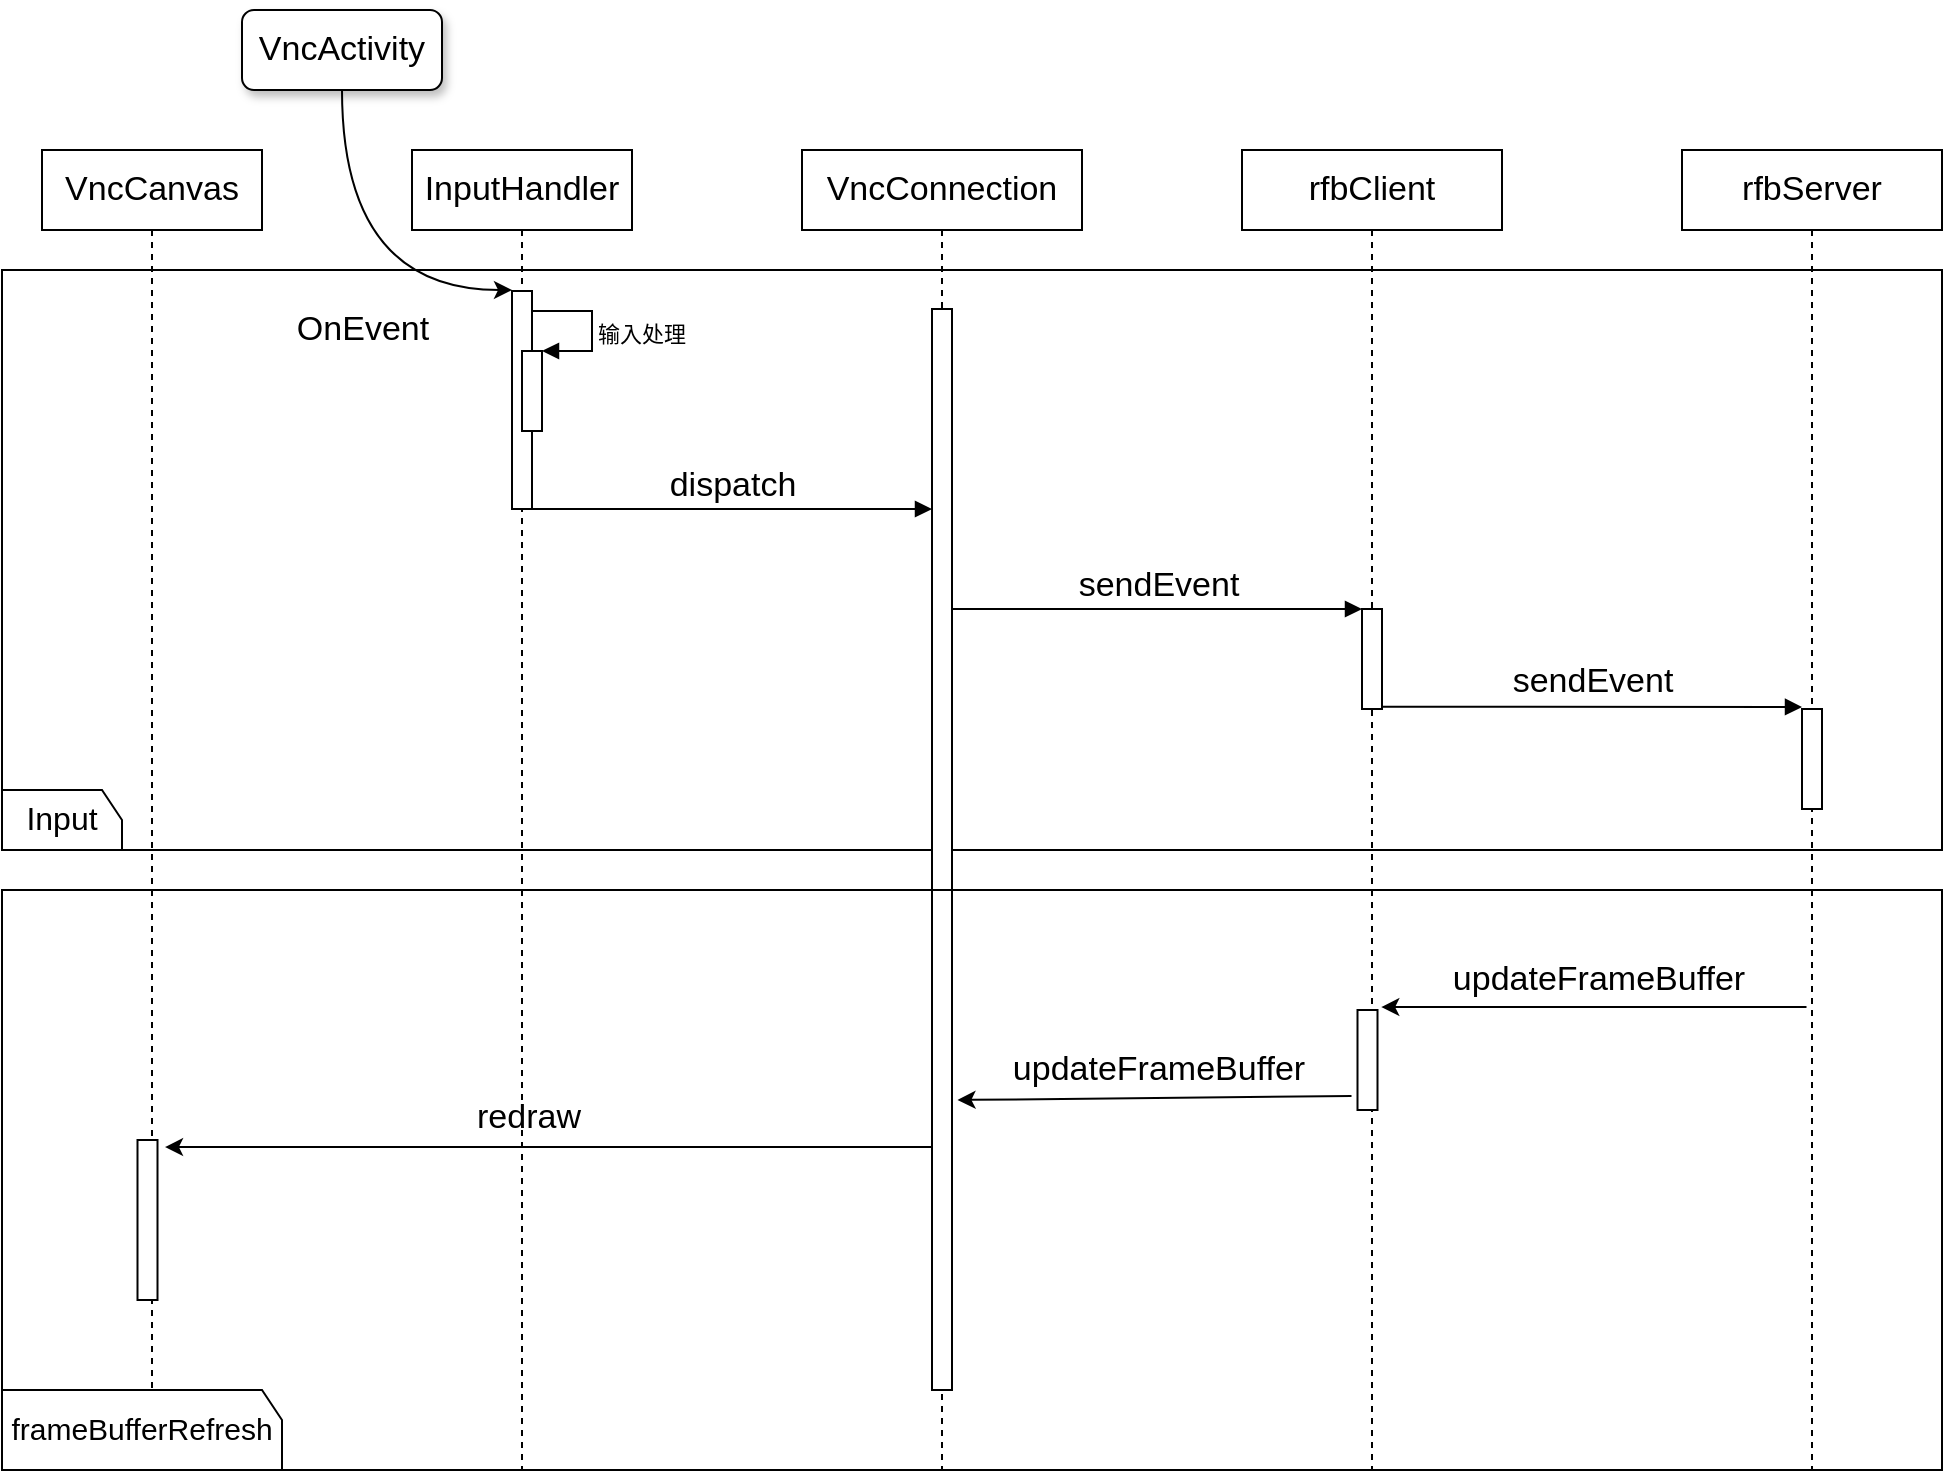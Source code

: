 <mxfile version="14.5.1" type="device"><diagram id="14YqkaZE0Wn633JTXXV0" name="第 1 页"><mxGraphModel dx="1338" dy="863" grid="1" gridSize="10" guides="1" tooltips="1" connect="1" arrows="1" fold="1" page="1" pageScale="1" pageWidth="2336" pageHeight="1654" math="0" shadow="0"><root><mxCell id="0"/><mxCell id="1" parent="0"/><mxCell id="8Z02aHEC9XzQzd0-dj-J-32" value="" style="endArrow=classic;html=1;fontFamily=Helvetica;fontSize=17;entryX=1.375;entryY=0.044;entryDx=0;entryDy=0;entryPerimeter=0;" edge="1" parent="1" target="8Z02aHEC9XzQzd0-dj-J-31"><mxGeometry width="50" height="50" relative="1" as="geometry"><mxPoint x="547.25" y="638.52" as="sourcePoint"/><mxPoint x="267.75" y="625" as="targetPoint"/></mxGeometry></mxCell><mxCell id="8Z02aHEC9XzQzd0-dj-J-24" value="&lt;font style=&quot;font-size: 16px&quot;&gt;Input&lt;/font&gt;" style="shape=umlFrame;whiteSpace=wrap;html=1;fontFamily=Helvetica;fontSize=17;width=60;height=30;flipV=1;" vertex="1" parent="1"><mxGeometry x="80" y="200" width="970" height="290" as="geometry"/></mxCell><mxCell id="8Z02aHEC9XzQzd0-dj-J-1" value="VncCanvas" style="shape=umlLifeline;perimeter=lifelinePerimeter;whiteSpace=wrap;html=1;container=1;collapsible=0;recursiveResize=0;outlineConnect=0;fontSize=17;fontFamily=Helvetica;" vertex="1" parent="1"><mxGeometry x="100" y="140" width="110" height="660" as="geometry"/></mxCell><mxCell id="8Z02aHEC9XzQzd0-dj-J-31" value="" style="html=1;points=[];perimeter=orthogonalPerimeter;fontFamily=Helvetica;fontSize=17;" vertex="1" parent="8Z02aHEC9XzQzd0-dj-J-1"><mxGeometry x="47.75" y="495" width="10" height="80" as="geometry"/></mxCell><mxCell id="8Z02aHEC9XzQzd0-dj-J-2" value="InputHandler" style="shape=umlLifeline;perimeter=lifelinePerimeter;whiteSpace=wrap;html=1;container=0;collapsible=0;recursiveResize=0;outlineConnect=0;fontSize=17;fontFamily=Helvetica;" vertex="1" parent="1"><mxGeometry x="285" y="140" width="110" height="660" as="geometry"/></mxCell><mxCell id="8Z02aHEC9XzQzd0-dj-J-3" value="&lt;font style=&quot;font-size: 17px&quot;&gt;VncConnection&lt;/font&gt;" style="shape=umlLifeline;perimeter=lifelinePerimeter;whiteSpace=wrap;html=1;container=1;collapsible=0;recursiveResize=0;outlineConnect=0;" vertex="1" parent="1"><mxGeometry x="480" y="140" width="140" height="660" as="geometry"/></mxCell><mxCell id="8Z02aHEC9XzQzd0-dj-J-11" value="" style="html=1;points=[];perimeter=orthogonalPerimeter;fontFamily=Helvetica;fontSize=17;" vertex="1" parent="8Z02aHEC9XzQzd0-dj-J-3"><mxGeometry x="65" y="79.5" width="10" height="540.5" as="geometry"/></mxCell><mxCell id="8Z02aHEC9XzQzd0-dj-J-5" value="&lt;font style=&quot;font-size: 17px&quot;&gt;rfbServer&lt;/font&gt;" style="shape=umlLifeline;perimeter=lifelinePerimeter;whiteSpace=wrap;html=1;container=1;collapsible=0;recursiveResize=0;outlineConnect=0;" vertex="1" parent="1"><mxGeometry x="920" y="140" width="130" height="660" as="geometry"/></mxCell><mxCell id="8Z02aHEC9XzQzd0-dj-J-18" value="" style="html=1;points=[];perimeter=orthogonalPerimeter;fontFamily=Helvetica;fontSize=17;" vertex="1" parent="8Z02aHEC9XzQzd0-dj-J-5"><mxGeometry x="60" y="279.5" width="10" height="50" as="geometry"/></mxCell><mxCell id="8Z02aHEC9XzQzd0-dj-J-12" value="dispatch" style="html=1;verticalAlign=bottom;endArrow=block;fontFamily=Helvetica;fontSize=17;" edge="1" parent="1" source="8Z02aHEC9XzQzd0-dj-J-6" target="8Z02aHEC9XzQzd0-dj-J-11"><mxGeometry width="80" relative="1" as="geometry"><mxPoint x="350" y="319.5" as="sourcePoint"/><mxPoint x="470" y="329.5" as="targetPoint"/><Array as="points"><mxPoint x="440" y="319.5"/></Array></mxGeometry></mxCell><mxCell id="8Z02aHEC9XzQzd0-dj-J-13" value="sendEvent" style="html=1;verticalAlign=bottom;endArrow=block;fontFamily=Helvetica;fontSize=17;" edge="1" parent="1" source="8Z02aHEC9XzQzd0-dj-J-11" target="8Z02aHEC9XzQzd0-dj-J-14"><mxGeometry width="80" relative="1" as="geometry"><mxPoint x="560" y="369.5" as="sourcePoint"/><mxPoint x="640" y="369.5" as="targetPoint"/><Array as="points"><mxPoint x="610" y="369.5"/></Array></mxGeometry></mxCell><mxCell id="8Z02aHEC9XzQzd0-dj-J-20" value="sendEvent" style="html=1;verticalAlign=bottom;endArrow=block;fontFamily=Helvetica;fontSize=17;" edge="1" parent="1"><mxGeometry width="80" relative="1" as="geometry"><mxPoint x="770" y="418.32" as="sourcePoint"/><mxPoint x="980" y="418.5" as="targetPoint"/><Array as="points"><mxPoint x="825" y="418.32"/></Array></mxGeometry></mxCell><mxCell id="8Z02aHEC9XzQzd0-dj-J-22" style="edgeStyle=orthogonalEdgeStyle;rounded=0;orthogonalLoop=1;jettySize=auto;html=1;fontFamily=Helvetica;fontSize=17;curved=1;" edge="1" parent="1" source="8Z02aHEC9XzQzd0-dj-J-21"><mxGeometry relative="1" as="geometry"><mxPoint x="335" y="210" as="targetPoint"/><Array as="points"><mxPoint x="250" y="210"/></Array></mxGeometry></mxCell><mxCell id="8Z02aHEC9XzQzd0-dj-J-21" value="VncActivity" style="rounded=1;whiteSpace=wrap;html=1;fontFamily=Helvetica;fontSize=17;shadow=1;" vertex="1" parent="1"><mxGeometry x="200" y="70" width="100" height="40" as="geometry"/></mxCell><mxCell id="8Z02aHEC9XzQzd0-dj-J-23" value="OnEvent" style="text;html=1;align=center;verticalAlign=middle;resizable=0;points=[];autosize=1;fontSize=17;fontFamily=Helvetica;" vertex="1" parent="1"><mxGeometry x="220" y="215" width="80" height="30" as="geometry"/></mxCell><mxCell id="8Z02aHEC9XzQzd0-dj-J-27" style="rounded=0;orthogonalLoop=1;jettySize=auto;html=1;entryX=1.188;entryY=-0.029;entryDx=0;entryDy=0;entryPerimeter=0;fontFamily=Helvetica;fontSize=17;" edge="1" parent="1" target="8Z02aHEC9XzQzd0-dj-J-26"><mxGeometry relative="1" as="geometry"><mxPoint x="982.25" y="568.55" as="sourcePoint"/></mxGeometry></mxCell><mxCell id="8Z02aHEC9XzQzd0-dj-J-28" value="updateFrameBuffer" style="text;html=1;align=center;verticalAlign=middle;resizable=0;points=[];autosize=1;fontSize=17;fontFamily=Helvetica;" vertex="1" parent="1"><mxGeometry x="797.75" y="540" width="160" height="30" as="geometry"/></mxCell><mxCell id="8Z02aHEC9XzQzd0-dj-J-29" style="edgeStyle=none;rounded=0;orthogonalLoop=1;jettySize=auto;html=1;fontFamily=Helvetica;fontSize=17;" edge="1" parent="1"><mxGeometry relative="1" as="geometry"><mxPoint x="754.75" y="613" as="sourcePoint"/><mxPoint x="557.75" y="615" as="targetPoint"/></mxGeometry></mxCell><mxCell id="8Z02aHEC9XzQzd0-dj-J-30" value="updateFrameBuffer" style="text;html=1;align=center;verticalAlign=middle;resizable=0;points=[];autosize=1;fontSize=17;fontFamily=Helvetica;" vertex="1" parent="1"><mxGeometry x="577.75" y="585" width="160" height="30" as="geometry"/></mxCell><mxCell id="8Z02aHEC9XzQzd0-dj-J-33" value="redraw" style="text;html=1;align=center;verticalAlign=middle;resizable=0;points=[];autosize=1;fontSize=17;fontFamily=Helvetica;" vertex="1" parent="1"><mxGeometry x="307.75" y="609.02" width="70" height="30" as="geometry"/></mxCell><mxCell id="8Z02aHEC9XzQzd0-dj-J-6" value="" style="html=1;points=[];perimeter=orthogonalPerimeter;fontFamily=Helvetica;fontSize=17;" vertex="1" parent="1"><mxGeometry x="335" y="210.5" width="10" height="109" as="geometry"/></mxCell><mxCell id="8Z02aHEC9XzQzd0-dj-J-9" value="" style="html=1;points=[];perimeter=orthogonalPerimeter;fontFamily=Helvetica;fontSize=17;" vertex="1" parent="1"><mxGeometry x="340" y="240.5" width="10" height="40" as="geometry"/></mxCell><mxCell id="8Z02aHEC9XzQzd0-dj-J-10" value="" style="edgeStyle=orthogonalEdgeStyle;html=1;align=left;spacingLeft=2;endArrow=block;rounded=0;entryX=1;entryY=0;fontFamily=Helvetica;fontSize=17;" edge="1" target="8Z02aHEC9XzQzd0-dj-J-9" parent="1"><mxGeometry y="70" as="geometry"><mxPoint x="345" y="220.5" as="sourcePoint"/><Array as="points"><mxPoint x="375" y="220.5"/></Array><mxPoint x="33" y="10" as="offset"/></mxGeometry></mxCell><mxCell id="8Z02aHEC9XzQzd0-dj-J-4" value="&lt;font style=&quot;font-size: 17px&quot;&gt;rfbClient&lt;/font&gt;" style="shape=umlLifeline;perimeter=lifelinePerimeter;whiteSpace=wrap;html=1;container=1;collapsible=0;recursiveResize=0;outlineConnect=0;" vertex="1" parent="1"><mxGeometry x="700" y="140" width="130" height="660" as="geometry"/></mxCell><mxCell id="8Z02aHEC9XzQzd0-dj-J-14" value="" style="html=1;points=[];perimeter=orthogonalPerimeter;fontFamily=Helvetica;fontSize=17;" vertex="1" parent="8Z02aHEC9XzQzd0-dj-J-4"><mxGeometry x="60" y="229.5" width="10" height="50" as="geometry"/></mxCell><mxCell id="8Z02aHEC9XzQzd0-dj-J-26" value="" style="html=1;points=[];perimeter=orthogonalPerimeter;fontFamily=Helvetica;fontSize=17;" vertex="1" parent="8Z02aHEC9XzQzd0-dj-J-4"><mxGeometry x="57.75" y="430" width="10" height="50" as="geometry"/></mxCell><mxCell id="8Z02aHEC9XzQzd0-dj-J-35" value="&lt;font style=&quot;font-size: 11px&quot;&gt;输入处理&lt;/font&gt;" style="text;html=1;strokeColor=none;fillColor=none;align=center;verticalAlign=middle;whiteSpace=wrap;rounded=0;fontFamily=Helvetica;fontSize=17;" vertex="1" parent="1"><mxGeometry x="370" y="220.5" width="60" height="20" as="geometry"/></mxCell><mxCell id="8Z02aHEC9XzQzd0-dj-J-34" value="&lt;font style=&quot;font-size: 15px&quot;&gt;frameBufferRefresh&lt;/font&gt;" style="shape=umlFrame;whiteSpace=wrap;html=1;fontFamily=Helvetica;fontSize=17;width=140;height=40;flipV=1;" vertex="1" parent="1"><mxGeometry x="80" y="510" width="970" height="290" as="geometry"/></mxCell></root></mxGraphModel></diagram></mxfile>